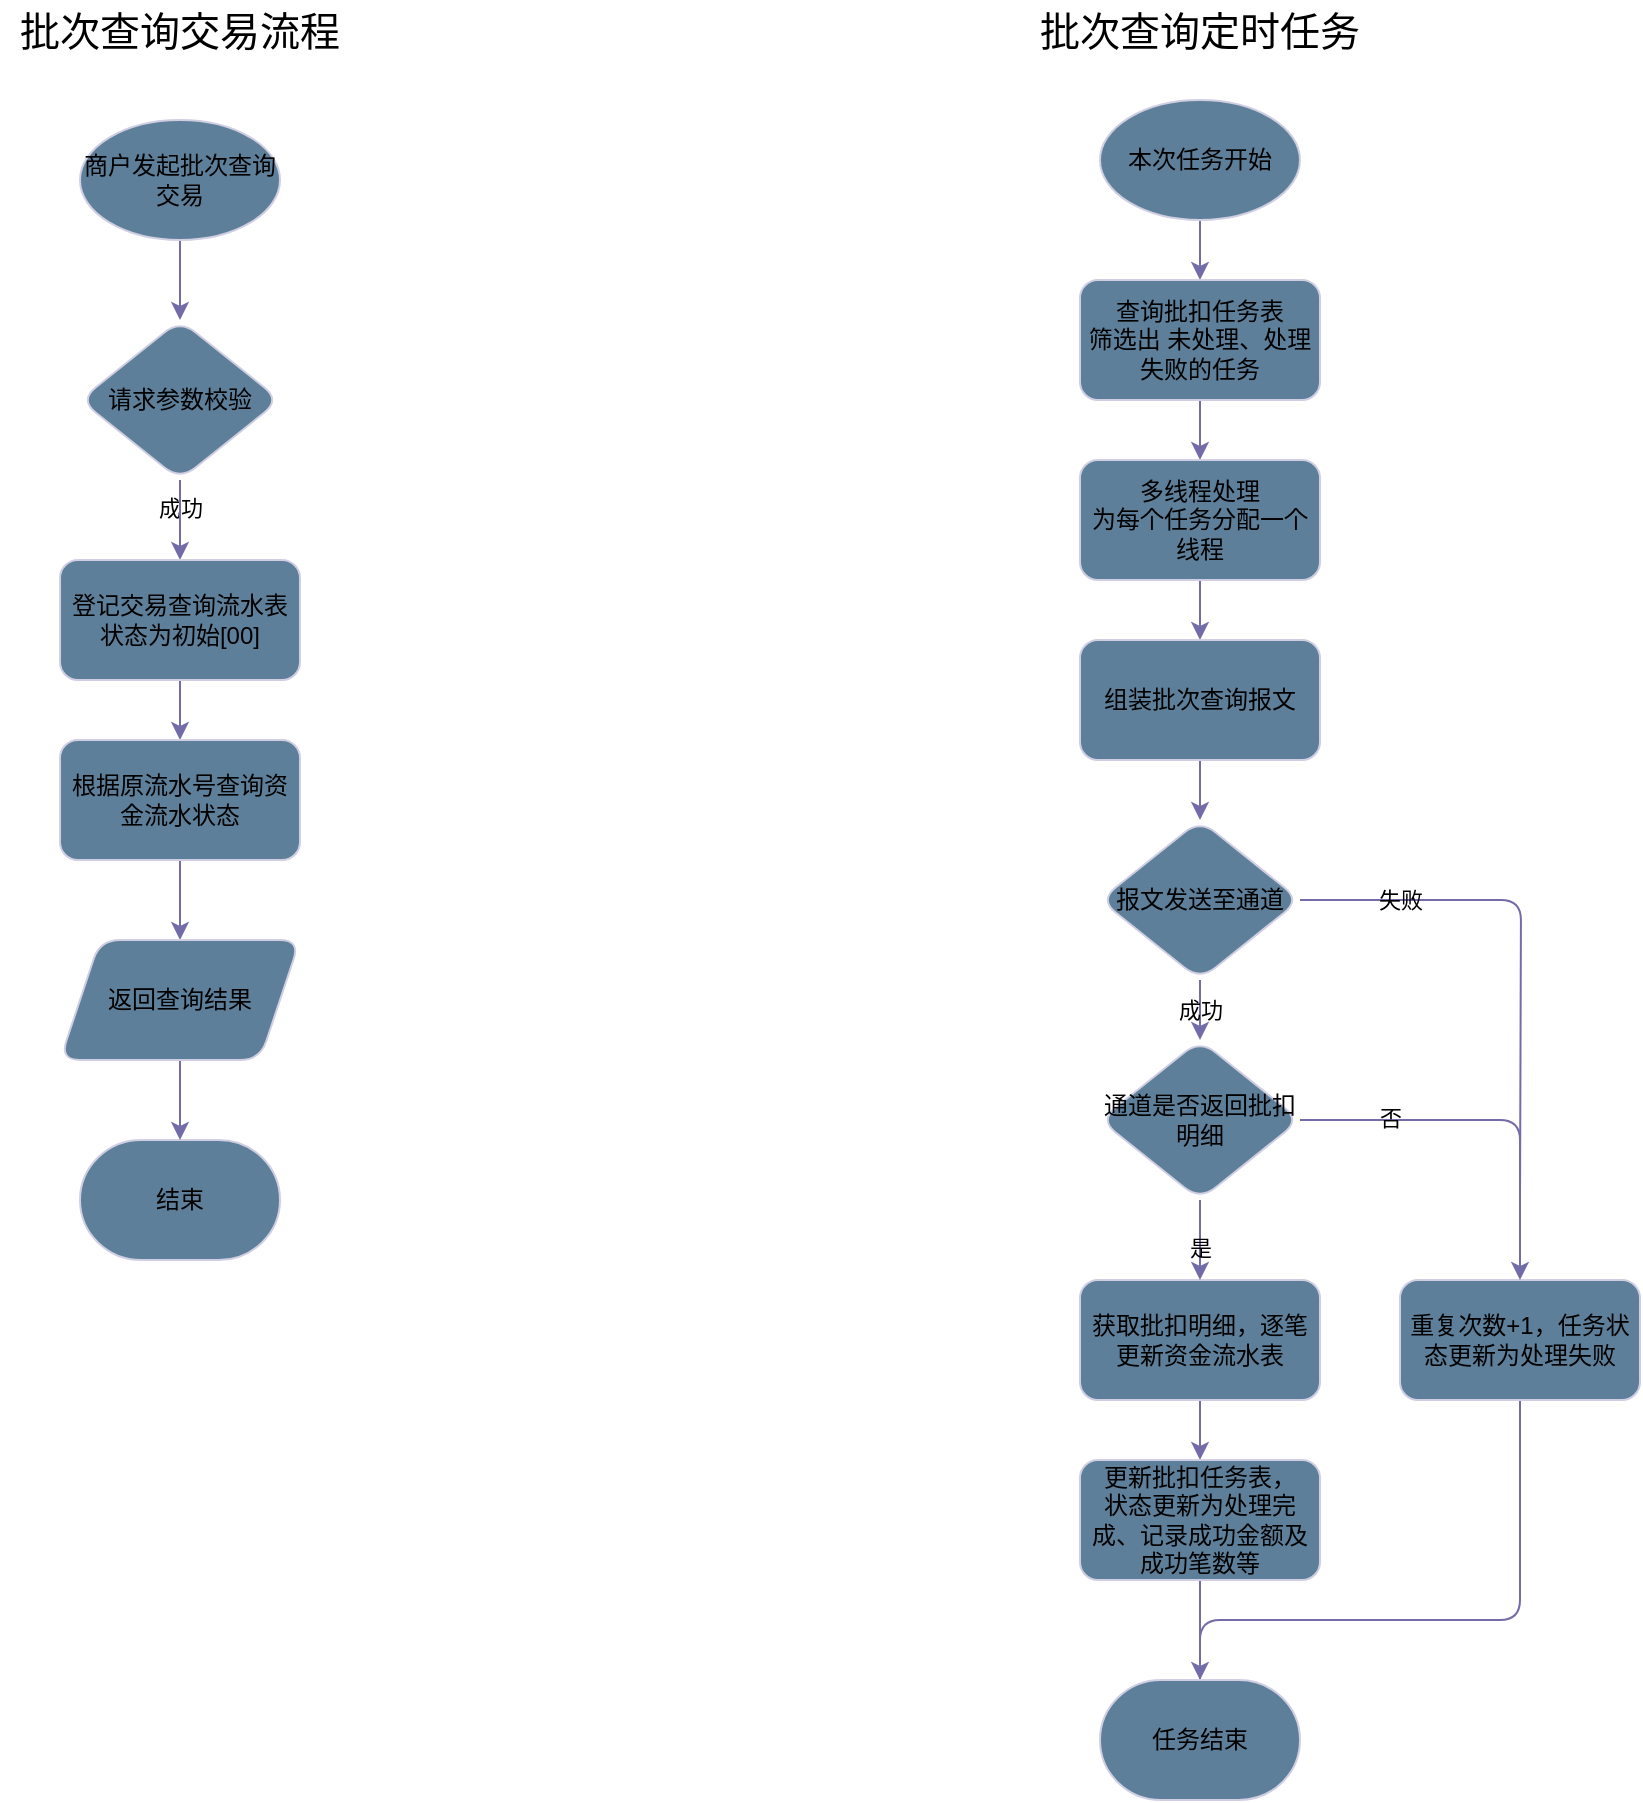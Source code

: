 <mxfile version="21.3.5" type="github">
  <diagram name="第 1 页" id="SNQtHYCIwjNwvBl_s8rR">
    <mxGraphModel dx="2006" dy="538" grid="1" gridSize="10" guides="1" tooltips="1" connect="1" arrows="1" fold="1" page="1" pageScale="1" pageWidth="980" pageHeight="1390" math="0" shadow="0">
      <root>
        <mxCell id="0" />
        <mxCell id="1" parent="0" />
        <mxCell id="BmoRcRNRuyIgXf3-Gvv6-1" value="" style="edgeStyle=orthogonalEdgeStyle;orthogonalLoop=1;jettySize=auto;html=1;labelBackgroundColor=none;labelBorderColor=none;strokeColor=#736CA8;fontColor=#000000;" parent="1" source="BmoRcRNRuyIgXf3-Gvv6-2" target="BmoRcRNRuyIgXf3-Gvv6-4" edge="1">
          <mxGeometry relative="1" as="geometry" />
        </mxCell>
        <mxCell id="BmoRcRNRuyIgXf3-Gvv6-2" value="商户发起批次查询交易" style="strokeWidth=1;html=1;shape=mxgraph.flowchart.start_1;whiteSpace=wrap;labelBackgroundColor=none;rounded=1;labelBorderColor=none;fillColor=#5D7F99;strokeColor=#D0CEE2;fontColor=#000000;" parent="1" vertex="1">
          <mxGeometry x="-900" y="90" width="100" height="60" as="geometry" />
        </mxCell>
        <mxCell id="BmoRcRNRuyIgXf3-Gvv6-3" value="成功" style="edgeLabel;html=1;align=center;verticalAlign=middle;resizable=0;points=[];labelBackgroundColor=none;labelBorderColor=none;fontColor=#000000;rounded=1;" parent="1" vertex="1" connectable="0">
          <mxGeometry x="-850" y="283.684" as="geometry" />
        </mxCell>
        <mxCell id="uFycqHkmEpAXYmNUCSOf-1" value="" style="edgeStyle=orthogonalEdgeStyle;rounded=1;orthogonalLoop=1;jettySize=auto;html=1;labelBackgroundColor=none;labelBorderColor=none;strokeColor=#736CA8;fontColor=#000000;" edge="1" parent="1" source="BmoRcRNRuyIgXf3-Gvv6-4" target="BmoRcRNRuyIgXf3-Gvv6-7">
          <mxGeometry relative="1" as="geometry" />
        </mxCell>
        <mxCell id="BmoRcRNRuyIgXf3-Gvv6-4" value="请求参数校验" style="rhombus;whiteSpace=wrap;html=1;strokeWidth=1;labelBackgroundColor=none;rounded=1;labelBorderColor=none;fillColor=#5D7F99;strokeColor=#D0CEE2;fontColor=#000000;" parent="1" vertex="1">
          <mxGeometry x="-900" y="190" width="100" height="80" as="geometry" />
        </mxCell>
        <mxCell id="BmoRcRNRuyIgXf3-Gvv6-5" value="结束" style="strokeWidth=1;html=1;shape=mxgraph.flowchart.terminator;whiteSpace=wrap;labelBackgroundColor=none;rounded=1;labelBorderColor=none;fillColor=#5D7F99;strokeColor=#D0CEE2;fontColor=#000000;" parent="1" vertex="1">
          <mxGeometry x="-900" y="600" width="100" height="60" as="geometry" />
        </mxCell>
        <mxCell id="BmoRcRNRuyIgXf3-Gvv6-6" value="" style="edgeStyle=orthogonalEdgeStyle;orthogonalLoop=1;jettySize=auto;html=1;labelBackgroundColor=none;labelBorderColor=none;strokeColor=#736CA8;fontColor=#000000;" parent="1" source="BmoRcRNRuyIgXf3-Gvv6-7" target="BmoRcRNRuyIgXf3-Gvv6-9" edge="1">
          <mxGeometry relative="1" as="geometry" />
        </mxCell>
        <mxCell id="BmoRcRNRuyIgXf3-Gvv6-7" value="登记交易查询流水表&lt;br&gt;状态为初始[00]" style="whiteSpace=wrap;html=1;strokeWidth=1;labelBackgroundColor=none;rounded=1;labelBorderColor=none;fillColor=#5D7F99;strokeColor=#D0CEE2;fontColor=#000000;" parent="1" vertex="1">
          <mxGeometry x="-910" y="310" width="120" height="60" as="geometry" />
        </mxCell>
        <mxCell id="BmoRcRNRuyIgXf3-Gvv6-8" value="" style="edgeStyle=orthogonalEdgeStyle;orthogonalLoop=1;jettySize=auto;html=1;labelBackgroundColor=none;labelBorderColor=none;strokeColor=#736CA8;fontColor=#000000;" parent="1" source="BmoRcRNRuyIgXf3-Gvv6-9" target="BmoRcRNRuyIgXf3-Gvv6-11" edge="1">
          <mxGeometry relative="1" as="geometry" />
        </mxCell>
        <mxCell id="BmoRcRNRuyIgXf3-Gvv6-9" value="根据原流水号查询资金流水状态" style="whiteSpace=wrap;html=1;strokeWidth=1;labelBackgroundColor=none;rounded=1;labelBorderColor=none;fillColor=#5D7F99;strokeColor=#D0CEE2;fontColor=#000000;" parent="1" vertex="1">
          <mxGeometry x="-910" y="400" width="120" height="60" as="geometry" />
        </mxCell>
        <mxCell id="BmoRcRNRuyIgXf3-Gvv6-10" value="" style="edgeStyle=orthogonalEdgeStyle;orthogonalLoop=1;jettySize=auto;html=1;labelBackgroundColor=none;labelBorderColor=none;strokeColor=#736CA8;fontColor=#000000;" parent="1" source="BmoRcRNRuyIgXf3-Gvv6-11" target="BmoRcRNRuyIgXf3-Gvv6-5" edge="1">
          <mxGeometry relative="1" as="geometry" />
        </mxCell>
        <mxCell id="BmoRcRNRuyIgXf3-Gvv6-11" value="返回查询结果" style="shape=parallelogram;perimeter=parallelogramPerimeter;whiteSpace=wrap;html=1;fixedSize=1;strokeWidth=1;labelBackgroundColor=none;rounded=1;labelBorderColor=none;fillColor=#5D7F99;strokeColor=#D0CEE2;fontColor=#000000;" parent="1" vertex="1">
          <mxGeometry x="-910" y="500" width="120" height="60" as="geometry" />
        </mxCell>
        <mxCell id="BmoRcRNRuyIgXf3-Gvv6-12" value="批次查询交易流程" style="text;html=1;strokeColor=none;fillColor=none;align=center;verticalAlign=middle;whiteSpace=wrap;rounded=1;fontSize=20;labelBackgroundColor=none;labelBorderColor=none;fontColor=#000000;" parent="1" vertex="1">
          <mxGeometry x="-940" y="30" width="180" height="30" as="geometry" />
        </mxCell>
        <mxCell id="uFycqHkmEpAXYmNUCSOf-2" value="批次查询定时任务" style="text;html=1;strokeColor=none;fillColor=none;align=center;verticalAlign=middle;whiteSpace=wrap;rounded=1;fontSize=20;labelBackgroundColor=none;labelBorderColor=none;fontColor=#000000;" vertex="1" parent="1">
          <mxGeometry x="-450" y="30" width="220" height="30" as="geometry" />
        </mxCell>
        <mxCell id="uFycqHkmEpAXYmNUCSOf-7" value="" style="edgeStyle=orthogonalEdgeStyle;rounded=1;orthogonalLoop=1;jettySize=auto;html=1;labelBackgroundColor=none;labelBorderColor=none;strokeColor=#736CA8;fontColor=#000000;" edge="1" parent="1" source="uFycqHkmEpAXYmNUCSOf-5" target="uFycqHkmEpAXYmNUCSOf-6">
          <mxGeometry relative="1" as="geometry" />
        </mxCell>
        <mxCell id="uFycqHkmEpAXYmNUCSOf-5" value="本次任务开始" style="strokeWidth=1;html=1;shape=mxgraph.flowchart.start_1;whiteSpace=wrap;labelBackgroundColor=none;rounded=1;labelBorderColor=none;fillColor=#5D7F99;strokeColor=#D0CEE2;fontColor=#000000;" vertex="1" parent="1">
          <mxGeometry x="-390" y="80" width="100" height="60" as="geometry" />
        </mxCell>
        <mxCell id="uFycqHkmEpAXYmNUCSOf-9" value="" style="edgeStyle=orthogonalEdgeStyle;rounded=1;orthogonalLoop=1;jettySize=auto;html=1;labelBackgroundColor=none;labelBorderColor=none;strokeColor=#736CA8;fontColor=#000000;" edge="1" parent="1" source="uFycqHkmEpAXYmNUCSOf-6" target="uFycqHkmEpAXYmNUCSOf-8">
          <mxGeometry relative="1" as="geometry" />
        </mxCell>
        <mxCell id="uFycqHkmEpAXYmNUCSOf-6" value="查询批扣任务表&lt;br&gt;筛选出 未处理、处理失败的任务" style="whiteSpace=wrap;html=1;strokeWidth=1;labelBackgroundColor=none;rounded=1;labelBorderColor=none;fillColor=#5D7F99;strokeColor=#D0CEE2;fontColor=#000000;" vertex="1" parent="1">
          <mxGeometry x="-400" y="170" width="120" height="60" as="geometry" />
        </mxCell>
        <mxCell id="uFycqHkmEpAXYmNUCSOf-11" value="" style="edgeStyle=orthogonalEdgeStyle;rounded=1;orthogonalLoop=1;jettySize=auto;html=1;labelBackgroundColor=none;labelBorderColor=none;strokeColor=#736CA8;fontColor=#000000;" edge="1" parent="1" source="uFycqHkmEpAXYmNUCSOf-8" target="uFycqHkmEpAXYmNUCSOf-10">
          <mxGeometry relative="1" as="geometry" />
        </mxCell>
        <mxCell id="uFycqHkmEpAXYmNUCSOf-8" value="多线程处理&lt;br&gt;为每个任务分配一个线程" style="whiteSpace=wrap;html=1;strokeWidth=1;labelBackgroundColor=none;rounded=1;labelBorderColor=none;fillColor=#5D7F99;strokeColor=#D0CEE2;fontColor=#000000;" vertex="1" parent="1">
          <mxGeometry x="-400" y="260" width="120" height="60" as="geometry" />
        </mxCell>
        <mxCell id="uFycqHkmEpAXYmNUCSOf-17" value="" style="edgeStyle=orthogonalEdgeStyle;rounded=1;orthogonalLoop=1;jettySize=auto;html=1;labelBackgroundColor=none;labelBorderColor=none;strokeColor=#736CA8;fontColor=#000000;" edge="1" parent="1" source="uFycqHkmEpAXYmNUCSOf-10" target="uFycqHkmEpAXYmNUCSOf-14">
          <mxGeometry relative="1" as="geometry" />
        </mxCell>
        <mxCell id="uFycqHkmEpAXYmNUCSOf-10" value="组装批次查询报文" style="whiteSpace=wrap;html=1;strokeWidth=1;labelBackgroundColor=none;rounded=1;labelBorderColor=none;fillColor=#5D7F99;strokeColor=#D0CEE2;fontColor=#000000;" vertex="1" parent="1">
          <mxGeometry x="-400" y="350" width="120" height="60" as="geometry" />
        </mxCell>
        <mxCell id="uFycqHkmEpAXYmNUCSOf-22" value="" style="edgeStyle=orthogonalEdgeStyle;rounded=1;orthogonalLoop=1;jettySize=auto;html=1;endArrow=none;endFill=0;labelBackgroundColor=none;labelBorderColor=none;strokeColor=#736CA8;fontColor=#000000;" edge="1" parent="1" source="uFycqHkmEpAXYmNUCSOf-14">
          <mxGeometry relative="1" as="geometry">
            <mxPoint x="-180" y="630" as="targetPoint" />
          </mxGeometry>
        </mxCell>
        <mxCell id="uFycqHkmEpAXYmNUCSOf-23" value="失败" style="edgeLabel;html=1;align=center;verticalAlign=middle;resizable=0;points=[];labelBackgroundColor=none;labelBorderColor=none;fontColor=#000000;rounded=1;" vertex="1" connectable="0" parent="uFycqHkmEpAXYmNUCSOf-22">
          <mxGeometry x="-0.356" y="2" relative="1" as="geometry">
            <mxPoint x="-34" y="2" as="offset" />
          </mxGeometry>
        </mxCell>
        <mxCell id="uFycqHkmEpAXYmNUCSOf-26" value="成功" style="edgeStyle=orthogonalEdgeStyle;rounded=1;orthogonalLoop=1;jettySize=auto;html=1;labelBackgroundColor=none;labelBorderColor=none;strokeColor=#736CA8;fontColor=#000000;" edge="1" parent="1" source="uFycqHkmEpAXYmNUCSOf-14" target="uFycqHkmEpAXYmNUCSOf-25">
          <mxGeometry relative="1" as="geometry" />
        </mxCell>
        <mxCell id="uFycqHkmEpAXYmNUCSOf-14" value="报文发送至通道" style="rhombus;whiteSpace=wrap;html=1;strokeWidth=1;labelBackgroundColor=none;rounded=1;labelBorderColor=none;fillColor=#5D7F99;strokeColor=#D0CEE2;fontColor=#000000;" vertex="1" parent="1">
          <mxGeometry x="-390" y="440" width="100" height="80" as="geometry" />
        </mxCell>
        <mxCell id="uFycqHkmEpAXYmNUCSOf-36" value="" style="edgeStyle=orthogonalEdgeStyle;rounded=1;orthogonalLoop=1;jettySize=auto;html=1;labelBackgroundColor=none;labelBorderColor=none;strokeColor=#736CA8;fontColor=#000000;" edge="1" parent="1" source="uFycqHkmEpAXYmNUCSOf-18" target="uFycqHkmEpAXYmNUCSOf-35">
          <mxGeometry relative="1" as="geometry" />
        </mxCell>
        <mxCell id="uFycqHkmEpAXYmNUCSOf-18" value="获取批扣明细，逐笔更新资金流水表" style="whiteSpace=wrap;html=1;strokeWidth=1;labelBackgroundColor=none;rounded=1;labelBorderColor=none;fillColor=#5D7F99;strokeColor=#D0CEE2;fontColor=#000000;" vertex="1" parent="1">
          <mxGeometry x="-400" y="670" width="120" height="60" as="geometry" />
        </mxCell>
        <mxCell id="uFycqHkmEpAXYmNUCSOf-40" value="" style="edgeStyle=orthogonalEdgeStyle;rounded=1;orthogonalLoop=1;jettySize=auto;html=1;endArrow=none;endFill=0;labelBackgroundColor=none;labelBorderColor=none;strokeColor=#736CA8;fontColor=#000000;" edge="1" parent="1" source="uFycqHkmEpAXYmNUCSOf-24">
          <mxGeometry relative="1" as="geometry">
            <mxPoint x="-340" y="910" as="targetPoint" />
            <Array as="points">
              <mxPoint x="-180" y="840" />
              <mxPoint x="-340" y="840" />
            </Array>
          </mxGeometry>
        </mxCell>
        <mxCell id="uFycqHkmEpAXYmNUCSOf-24" value="重复次数+1，任务状态更新为处理失败" style="whiteSpace=wrap;html=1;strokeWidth=1;labelBackgroundColor=none;rounded=1;labelBorderColor=none;fillColor=#5D7F99;strokeColor=#D0CEE2;fontColor=#000000;" vertex="1" parent="1">
          <mxGeometry x="-240" y="670" width="120" height="60" as="geometry" />
        </mxCell>
        <mxCell id="uFycqHkmEpAXYmNUCSOf-27" value="" style="edgeStyle=orthogonalEdgeStyle;rounded=1;orthogonalLoop=1;jettySize=auto;html=1;labelBackgroundColor=none;labelBorderColor=none;strokeColor=#736CA8;fontColor=#000000;" edge="1" parent="1" source="uFycqHkmEpAXYmNUCSOf-25" target="uFycqHkmEpAXYmNUCSOf-18">
          <mxGeometry relative="1" as="geometry" />
        </mxCell>
        <mxCell id="uFycqHkmEpAXYmNUCSOf-28" value="是" style="edgeLabel;html=1;align=center;verticalAlign=middle;resizable=0;points=[];labelBackgroundColor=none;labelBorderColor=none;fontColor=#000000;rounded=1;" vertex="1" connectable="0" parent="uFycqHkmEpAXYmNUCSOf-27">
          <mxGeometry x="-0.438" y="1" relative="1" as="geometry">
            <mxPoint x="-1" y="13" as="offset" />
          </mxGeometry>
        </mxCell>
        <mxCell id="uFycqHkmEpAXYmNUCSOf-33" value="" style="edgeStyle=orthogonalEdgeStyle;rounded=1;orthogonalLoop=1;jettySize=auto;html=1;entryX=0.5;entryY=0;entryDx=0;entryDy=0;labelBackgroundColor=none;labelBorderColor=none;strokeColor=#736CA8;fontColor=#000000;" edge="1" parent="1" source="uFycqHkmEpAXYmNUCSOf-25" target="uFycqHkmEpAXYmNUCSOf-24">
          <mxGeometry relative="1" as="geometry">
            <mxPoint x="-210" y="620" as="targetPoint" />
          </mxGeometry>
        </mxCell>
        <mxCell id="uFycqHkmEpAXYmNUCSOf-34" value="否" style="edgeLabel;html=1;align=center;verticalAlign=middle;resizable=0;points=[];labelBackgroundColor=none;labelBorderColor=none;fontColor=#000000;rounded=1;" vertex="1" connectable="0" parent="uFycqHkmEpAXYmNUCSOf-33">
          <mxGeometry x="-0.524" y="2" relative="1" as="geometry">
            <mxPoint y="1" as="offset" />
          </mxGeometry>
        </mxCell>
        <mxCell id="uFycqHkmEpAXYmNUCSOf-25" value="通道是否返回批扣明细" style="rhombus;whiteSpace=wrap;html=1;strokeWidth=1;labelBackgroundColor=none;rounded=1;labelBorderColor=none;fillColor=#5D7F99;strokeColor=#D0CEE2;fontColor=#000000;" vertex="1" parent="1">
          <mxGeometry x="-390" y="550" width="100" height="80" as="geometry" />
        </mxCell>
        <mxCell id="uFycqHkmEpAXYmNUCSOf-38" value="" style="edgeStyle=orthogonalEdgeStyle;rounded=1;orthogonalLoop=1;jettySize=auto;html=1;labelBackgroundColor=none;labelBorderColor=none;strokeColor=#736CA8;fontColor=#000000;" edge="1" parent="1" source="uFycqHkmEpAXYmNUCSOf-35" target="uFycqHkmEpAXYmNUCSOf-37">
          <mxGeometry relative="1" as="geometry" />
        </mxCell>
        <mxCell id="uFycqHkmEpAXYmNUCSOf-35" value="更新批扣任务表，&lt;br&gt;状态更新为处理完成、记录成功金额及成功笔数等" style="whiteSpace=wrap;html=1;strokeWidth=1;labelBackgroundColor=none;rounded=1;labelBorderColor=none;fillColor=#5D7F99;strokeColor=#D0CEE2;fontColor=#000000;" vertex="1" parent="1">
          <mxGeometry x="-400" y="760" width="120" height="60" as="geometry" />
        </mxCell>
        <mxCell id="uFycqHkmEpAXYmNUCSOf-37" value="任务结束" style="strokeWidth=1;html=1;shape=mxgraph.flowchart.terminator;whiteSpace=wrap;labelBackgroundColor=none;labelBorderColor=none;fillColor=#5D7F99;strokeColor=#D0CEE2;fontColor=#000000;rounded=1;" vertex="1" parent="1">
          <mxGeometry x="-390" y="870" width="100" height="60" as="geometry" />
        </mxCell>
      </root>
    </mxGraphModel>
  </diagram>
</mxfile>
